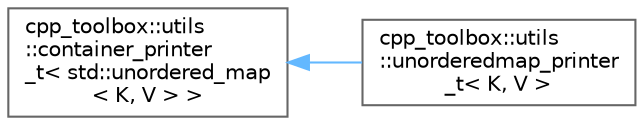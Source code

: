digraph "Graphical Class Hierarchy"
{
 // LATEX_PDF_SIZE
  bgcolor="transparent";
  edge [fontname=Helvetica,fontsize=10,labelfontname=Helvetica,labelfontsize=10];
  node [fontname=Helvetica,fontsize=10,shape=box,height=0.2,width=0.4];
  rankdir="LR";
  Node0 [id="Node000000",label="cpp_toolbox::utils\l::container_printer\l_t\< std::unordered_map\l\< K, V \> \>",height=0.2,width=0.4,color="grey40", fillcolor="white", style="filled",URL="$classcpp__toolbox_1_1utils_1_1container__printer__t.html",tooltip=" "];
  Node0 -> Node1 [id="edge8_Node000000_Node000001",dir="back",color="steelblue1",style="solid",tooltip=" "];
  Node1 [id="Node000001",label="cpp_toolbox::utils\l::unorderedmap_printer\l_t\< K, V \>",height=0.2,width=0.4,color="grey40", fillcolor="white", style="filled",URL="$classcpp__toolbox_1_1utils_1_1unorderedmap__printer__t.html",tooltip="Unordered Map 打印器/Unordered map printer."];
}
